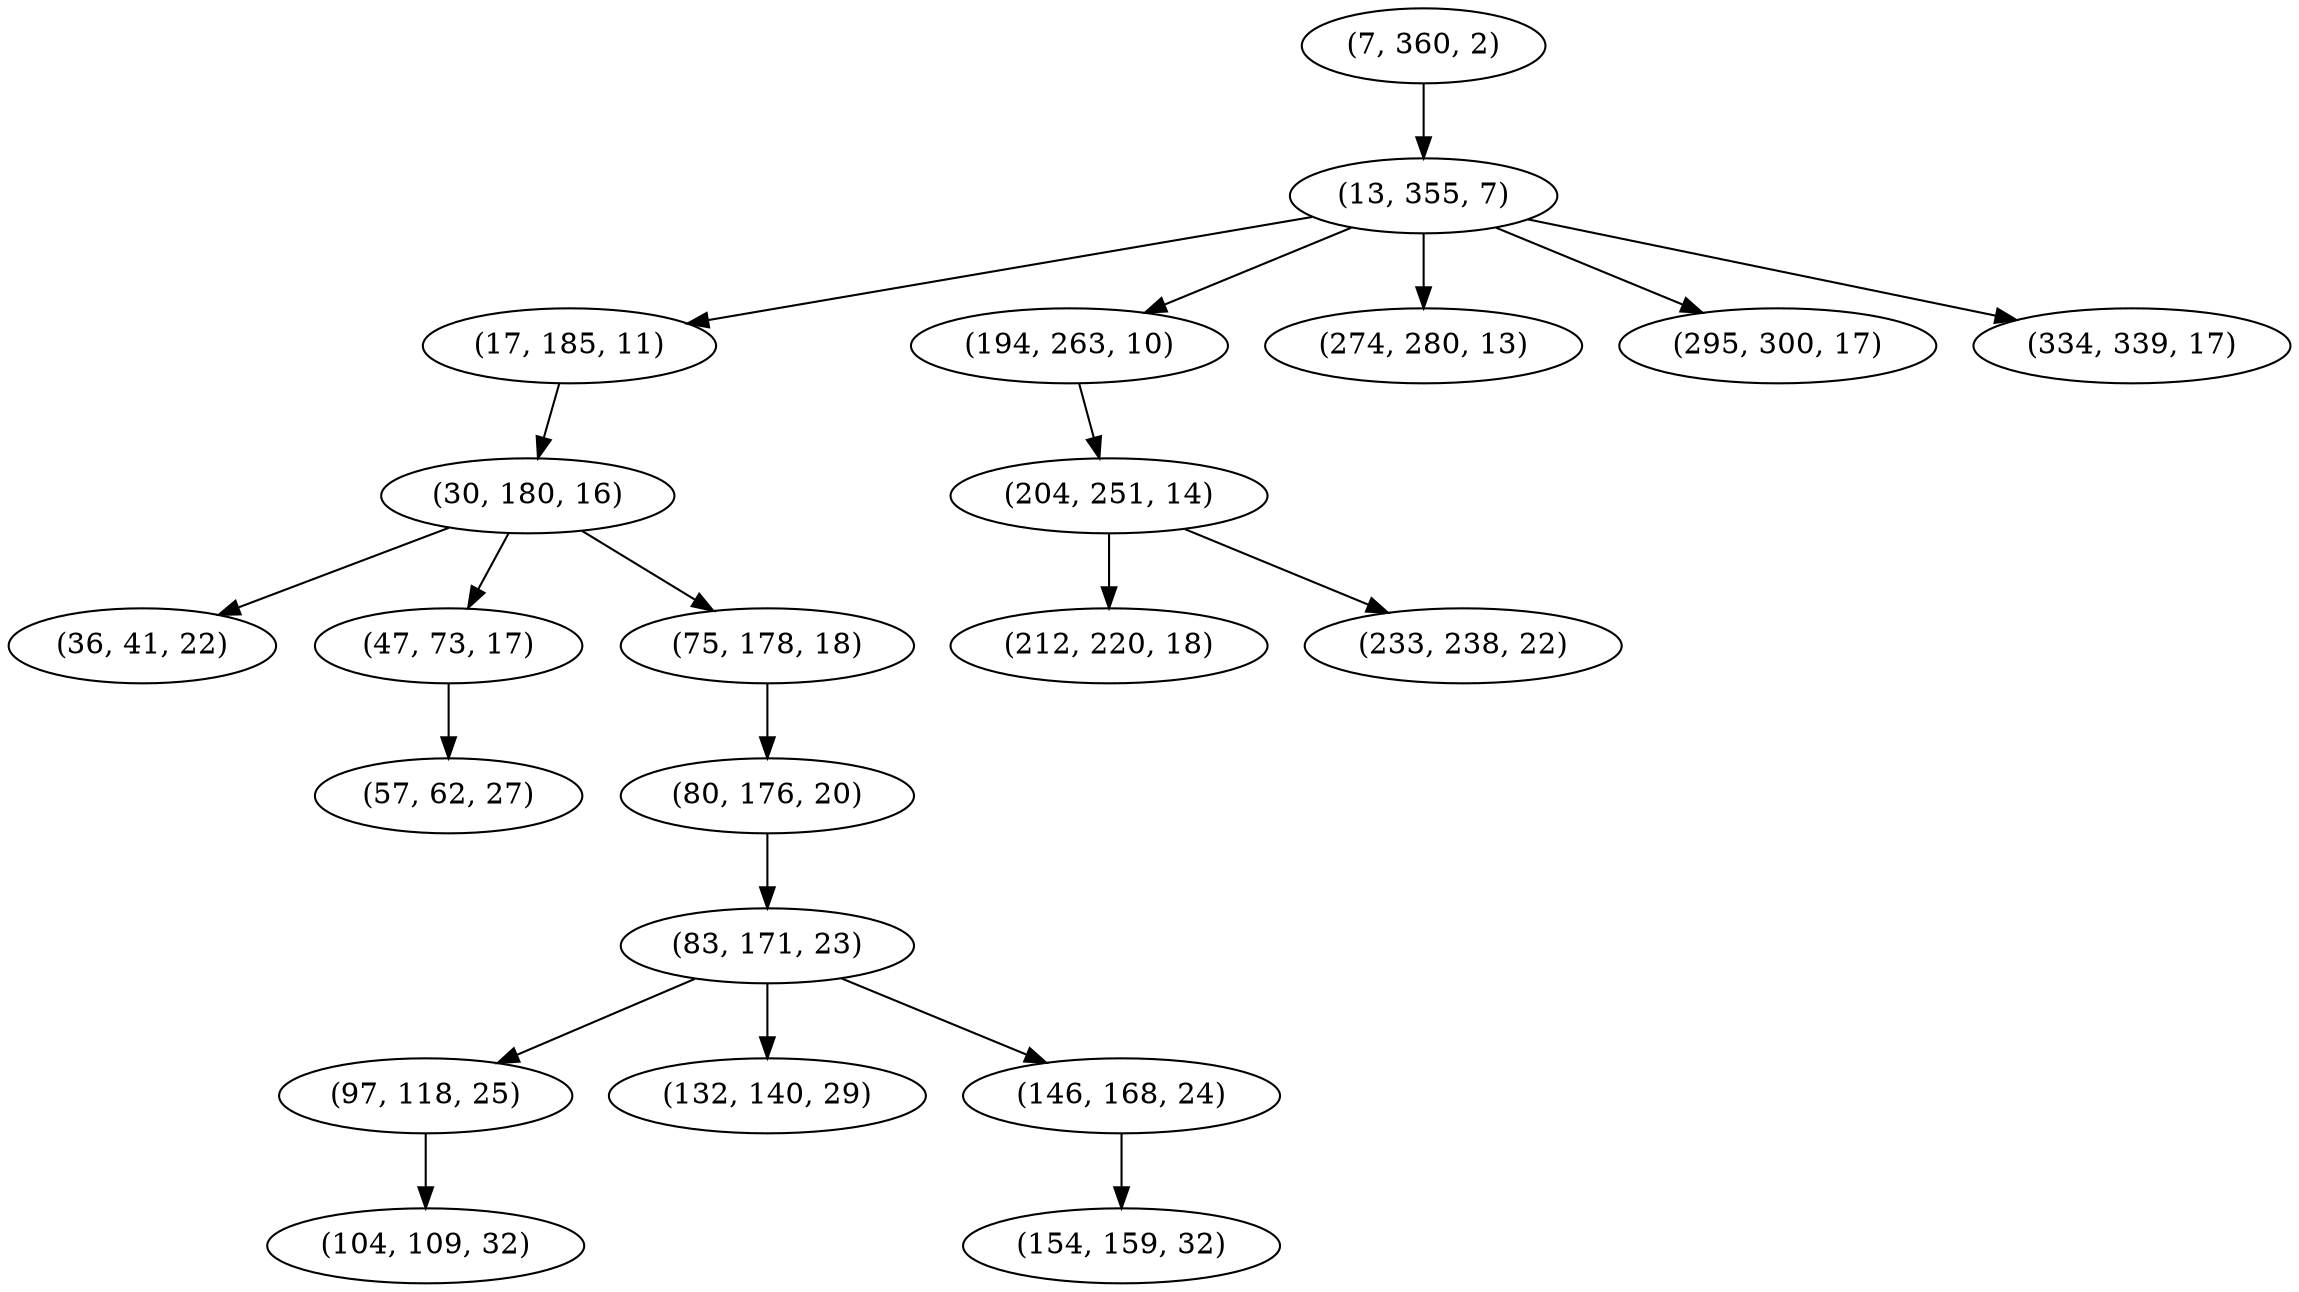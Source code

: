 digraph tree {
    "(7, 360, 2)";
    "(13, 355, 7)";
    "(17, 185, 11)";
    "(30, 180, 16)";
    "(36, 41, 22)";
    "(47, 73, 17)";
    "(57, 62, 27)";
    "(75, 178, 18)";
    "(80, 176, 20)";
    "(83, 171, 23)";
    "(97, 118, 25)";
    "(104, 109, 32)";
    "(132, 140, 29)";
    "(146, 168, 24)";
    "(154, 159, 32)";
    "(194, 263, 10)";
    "(204, 251, 14)";
    "(212, 220, 18)";
    "(233, 238, 22)";
    "(274, 280, 13)";
    "(295, 300, 17)";
    "(334, 339, 17)";
    "(7, 360, 2)" -> "(13, 355, 7)";
    "(13, 355, 7)" -> "(17, 185, 11)";
    "(13, 355, 7)" -> "(194, 263, 10)";
    "(13, 355, 7)" -> "(274, 280, 13)";
    "(13, 355, 7)" -> "(295, 300, 17)";
    "(13, 355, 7)" -> "(334, 339, 17)";
    "(17, 185, 11)" -> "(30, 180, 16)";
    "(30, 180, 16)" -> "(36, 41, 22)";
    "(30, 180, 16)" -> "(47, 73, 17)";
    "(30, 180, 16)" -> "(75, 178, 18)";
    "(47, 73, 17)" -> "(57, 62, 27)";
    "(75, 178, 18)" -> "(80, 176, 20)";
    "(80, 176, 20)" -> "(83, 171, 23)";
    "(83, 171, 23)" -> "(97, 118, 25)";
    "(83, 171, 23)" -> "(132, 140, 29)";
    "(83, 171, 23)" -> "(146, 168, 24)";
    "(97, 118, 25)" -> "(104, 109, 32)";
    "(146, 168, 24)" -> "(154, 159, 32)";
    "(194, 263, 10)" -> "(204, 251, 14)";
    "(204, 251, 14)" -> "(212, 220, 18)";
    "(204, 251, 14)" -> "(233, 238, 22)";
}
